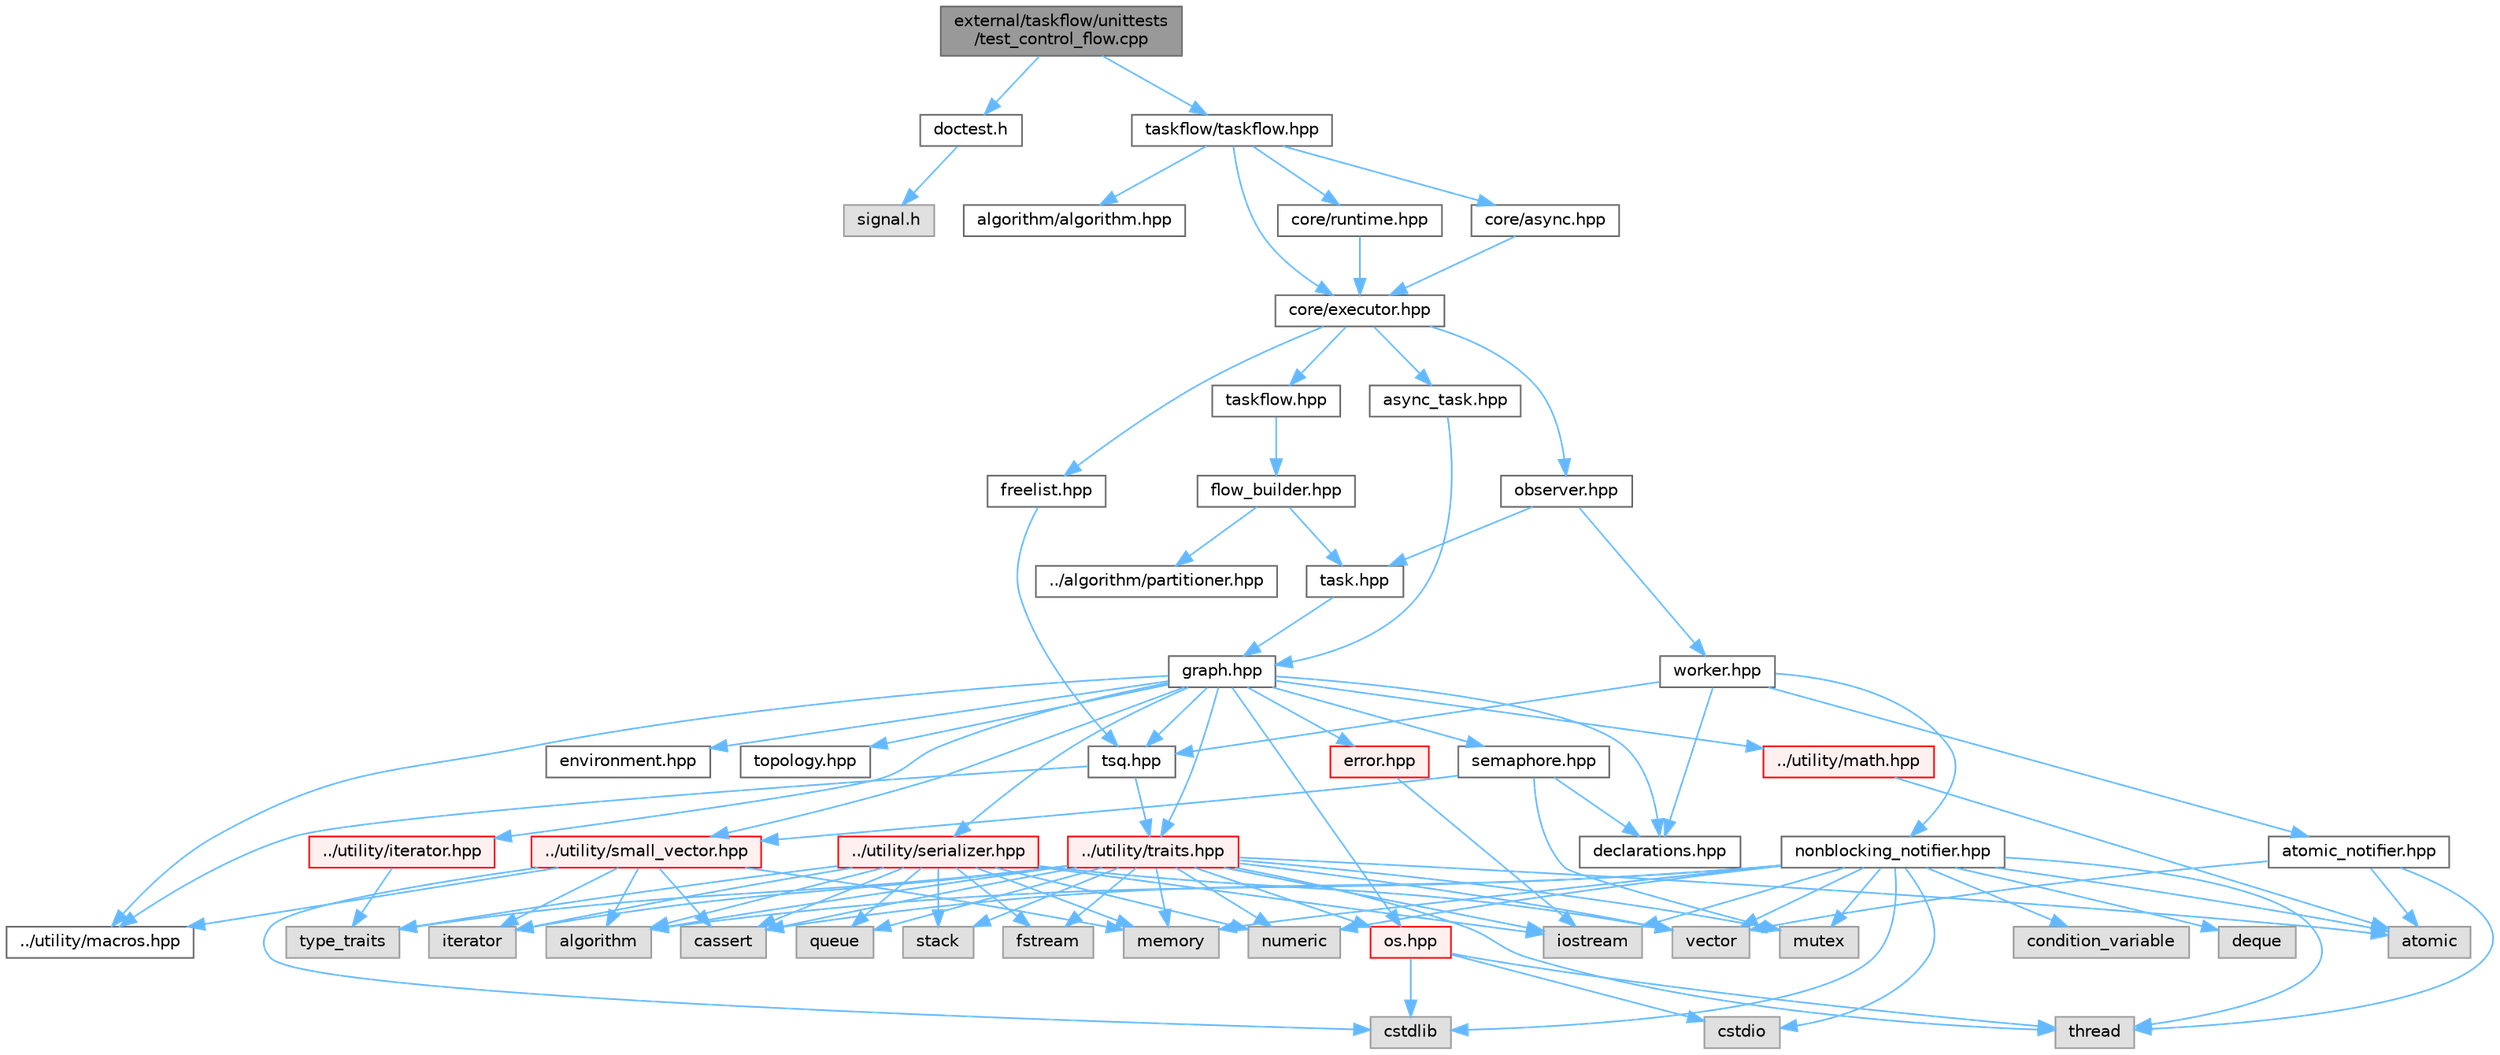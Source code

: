 digraph "external/taskflow/unittests/test_control_flow.cpp"
{
 // LATEX_PDF_SIZE
  bgcolor="transparent";
  edge [fontname=Helvetica,fontsize=10,labelfontname=Helvetica,labelfontsize=10];
  node [fontname=Helvetica,fontsize=10,shape=box,height=0.2,width=0.4];
  Node1 [id="Node000001",label="external/taskflow/unittests\l/test_control_flow.cpp",height=0.2,width=0.4,color="gray40", fillcolor="grey60", style="filled", fontcolor="black",tooltip=" "];
  Node1 -> Node2 [id="edge98_Node000001_Node000002",color="steelblue1",style="solid",tooltip=" "];
  Node2 [id="Node000002",label="doctest.h",height=0.2,width=0.4,color="grey40", fillcolor="white", style="filled",URL="$doctest_8h.html",tooltip=" "];
  Node2 -> Node3 [id="edge99_Node000002_Node000003",color="steelblue1",style="solid",tooltip=" "];
  Node3 [id="Node000003",label="signal.h",height=0.2,width=0.4,color="grey60", fillcolor="#E0E0E0", style="filled",tooltip=" "];
  Node1 -> Node4 [id="edge100_Node000001_Node000004",color="steelblue1",style="solid",tooltip=" "];
  Node4 [id="Node000004",label="taskflow/taskflow.hpp",height=0.2,width=0.4,color="grey40", fillcolor="white", style="filled",URL="$taskflow_8hpp.html",tooltip="main taskflow include file"];
  Node4 -> Node5 [id="edge101_Node000004_Node000005",color="steelblue1",style="solid",tooltip=" "];
  Node5 [id="Node000005",label="core/executor.hpp",height=0.2,width=0.4,color="grey40", fillcolor="white", style="filled",URL="$executor_8hpp.html",tooltip="executor include file"];
  Node5 -> Node6 [id="edge102_Node000005_Node000006",color="steelblue1",style="solid",tooltip=" "];
  Node6 [id="Node000006",label="observer.hpp",height=0.2,width=0.4,color="grey40", fillcolor="white", style="filled",URL="$observer_8hpp.html",tooltip="observer include file"];
  Node6 -> Node7 [id="edge103_Node000006_Node000007",color="steelblue1",style="solid",tooltip=" "];
  Node7 [id="Node000007",label="task.hpp",height=0.2,width=0.4,color="grey40", fillcolor="white", style="filled",URL="$task_8hpp.html",tooltip="task include file"];
  Node7 -> Node8 [id="edge104_Node000007_Node000008",color="steelblue1",style="solid",tooltip=" "];
  Node8 [id="Node000008",label="graph.hpp",height=0.2,width=0.4,color="grey40", fillcolor="white", style="filled",URL="$taskflow_2core_2graph_8hpp.html",tooltip="graph include file"];
  Node8 -> Node9 [id="edge105_Node000008_Node000009",color="steelblue1",style="solid",tooltip=" "];
  Node9 [id="Node000009",label="../utility/macros.hpp",height=0.2,width=0.4,color="grey40", fillcolor="white", style="filled",URL="$macros_8hpp.html",tooltip=" "];
  Node8 -> Node10 [id="edge106_Node000008_Node000010",color="steelblue1",style="solid",tooltip=" "];
  Node10 [id="Node000010",label="../utility/traits.hpp",height=0.2,width=0.4,color="red", fillcolor="#FFF0F0", style="filled",URL="$taskflow_2utility_2traits_8hpp.html",tooltip=" "];
  Node10 -> Node11 [id="edge107_Node000010_Node000011",color="steelblue1",style="solid",tooltip=" "];
  Node11 [id="Node000011",label="type_traits",height=0.2,width=0.4,color="grey60", fillcolor="#E0E0E0", style="filled",tooltip=" "];
  Node10 -> Node12 [id="edge108_Node000010_Node000012",color="steelblue1",style="solid",tooltip=" "];
  Node12 [id="Node000012",label="iterator",height=0.2,width=0.4,color="grey60", fillcolor="#E0E0E0", style="filled",tooltip=" "];
  Node10 -> Node13 [id="edge109_Node000010_Node000013",color="steelblue1",style="solid",tooltip=" "];
  Node13 [id="Node000013",label="iostream",height=0.2,width=0.4,color="grey60", fillcolor="#E0E0E0", style="filled",tooltip=" "];
  Node10 -> Node14 [id="edge110_Node000010_Node000014",color="steelblue1",style="solid",tooltip=" "];
  Node14 [id="Node000014",label="fstream",height=0.2,width=0.4,color="grey60", fillcolor="#E0E0E0", style="filled",tooltip=" "];
  Node10 -> Node15 [id="edge111_Node000010_Node000015",color="steelblue1",style="solid",tooltip=" "];
  Node15 [id="Node000015",label="mutex",height=0.2,width=0.4,color="grey60", fillcolor="#E0E0E0", style="filled",tooltip=" "];
  Node10 -> Node16 [id="edge112_Node000010_Node000016",color="steelblue1",style="solid",tooltip=" "];
  Node16 [id="Node000016",label="stack",height=0.2,width=0.4,color="grey60", fillcolor="#E0E0E0", style="filled",tooltip=" "];
  Node10 -> Node17 [id="edge113_Node000010_Node000017",color="steelblue1",style="solid",tooltip=" "];
  Node17 [id="Node000017",label="queue",height=0.2,width=0.4,color="grey60", fillcolor="#E0E0E0", style="filled",tooltip=" "];
  Node10 -> Node18 [id="edge114_Node000010_Node000018",color="steelblue1",style="solid",tooltip=" "];
  Node18 [id="Node000018",label="vector",height=0.2,width=0.4,color="grey60", fillcolor="#E0E0E0", style="filled",tooltip=" "];
  Node10 -> Node19 [id="edge115_Node000010_Node000019",color="steelblue1",style="solid",tooltip=" "];
  Node19 [id="Node000019",label="algorithm",height=0.2,width=0.4,color="grey60", fillcolor="#E0E0E0", style="filled",tooltip=" "];
  Node10 -> Node20 [id="edge116_Node000010_Node000020",color="steelblue1",style="solid",tooltip=" "];
  Node20 [id="Node000020",label="memory",height=0.2,width=0.4,color="grey60", fillcolor="#E0E0E0", style="filled",tooltip=" "];
  Node10 -> Node21 [id="edge117_Node000010_Node000021",color="steelblue1",style="solid",tooltip=" "];
  Node21 [id="Node000021",label="atomic",height=0.2,width=0.4,color="grey60", fillcolor="#E0E0E0", style="filled",tooltip=" "];
  Node10 -> Node22 [id="edge118_Node000010_Node000022",color="steelblue1",style="solid",tooltip=" "];
  Node22 [id="Node000022",label="thread",height=0.2,width=0.4,color="grey60", fillcolor="#E0E0E0", style="filled",tooltip=" "];
  Node10 -> Node29 [id="edge119_Node000010_Node000029",color="steelblue1",style="solid",tooltip=" "];
  Node29 [id="Node000029",label="numeric",height=0.2,width=0.4,color="grey60", fillcolor="#E0E0E0", style="filled",tooltip=" "];
  Node10 -> Node32 [id="edge120_Node000010_Node000032",color="steelblue1",style="solid",tooltip=" "];
  Node32 [id="Node000032",label="cassert",height=0.2,width=0.4,color="grey60", fillcolor="#E0E0E0", style="filled",tooltip=" "];
  Node10 -> Node38 [id="edge121_Node000010_Node000038",color="steelblue1",style="solid",tooltip=" "];
  Node38 [id="Node000038",label="os.hpp",height=0.2,width=0.4,color="red", fillcolor="#FFF0F0", style="filled",URL="$os_8hpp.html",tooltip=" "];
  Node38 -> Node39 [id="edge122_Node000038_Node000039",color="steelblue1",style="solid",tooltip=" "];
  Node39 [id="Node000039",label="cstdlib",height=0.2,width=0.4,color="grey60", fillcolor="#E0E0E0", style="filled",tooltip=" "];
  Node38 -> Node40 [id="edge123_Node000038_Node000040",color="steelblue1",style="solid",tooltip=" "];
  Node40 [id="Node000040",label="cstdio",height=0.2,width=0.4,color="grey60", fillcolor="#E0E0E0", style="filled",tooltip=" "];
  Node38 -> Node22 [id="edge124_Node000038_Node000022",color="steelblue1",style="solid",tooltip=" "];
  Node8 -> Node41 [id="edge125_Node000008_Node000041",color="steelblue1",style="solid",tooltip=" "];
  Node41 [id="Node000041",label="../utility/iterator.hpp",height=0.2,width=0.4,color="red", fillcolor="#FFF0F0", style="filled",URL="$iterator_8hpp.html",tooltip=" "];
  Node41 -> Node11 [id="edge126_Node000041_Node000011",color="steelblue1",style="solid",tooltip=" "];
  Node8 -> Node38 [id="edge127_Node000008_Node000038",color="steelblue1",style="solid",tooltip=" "];
  Node8 -> Node43 [id="edge128_Node000008_Node000043",color="steelblue1",style="solid",tooltip=" "];
  Node43 [id="Node000043",label="../utility/math.hpp",height=0.2,width=0.4,color="red", fillcolor="#FFF0F0", style="filled",URL="$math_8hpp.html",tooltip=" "];
  Node43 -> Node21 [id="edge129_Node000043_Node000021",color="steelblue1",style="solid",tooltip=" "];
  Node8 -> Node45 [id="edge130_Node000008_Node000045",color="steelblue1",style="solid",tooltip=" "];
  Node45 [id="Node000045",label="../utility/small_vector.hpp",height=0.2,width=0.4,color="red", fillcolor="#FFF0F0", style="filled",URL="$small__vector_8hpp.html",tooltip="small vector include file"];
  Node45 -> Node9 [id="edge131_Node000045_Node000009",color="steelblue1",style="solid",tooltip=" "];
  Node45 -> Node19 [id="edge132_Node000045_Node000019",color="steelblue1",style="solid",tooltip=" "];
  Node45 -> Node32 [id="edge133_Node000045_Node000032",color="steelblue1",style="solid",tooltip=" "];
  Node45 -> Node39 [id="edge134_Node000045_Node000039",color="steelblue1",style="solid",tooltip=" "];
  Node45 -> Node12 [id="edge135_Node000045_Node000012",color="steelblue1",style="solid",tooltip=" "];
  Node45 -> Node20 [id="edge136_Node000045_Node000020",color="steelblue1",style="solid",tooltip=" "];
  Node8 -> Node48 [id="edge137_Node000008_Node000048",color="steelblue1",style="solid",tooltip=" "];
  Node48 [id="Node000048",label="../utility/serializer.hpp",height=0.2,width=0.4,color="red", fillcolor="#FFF0F0", style="filled",URL="$taskflow_2utility_2serializer_8hpp.html",tooltip=" "];
  Node48 -> Node11 [id="edge138_Node000048_Node000011",color="steelblue1",style="solid",tooltip=" "];
  Node48 -> Node12 [id="edge139_Node000048_Node000012",color="steelblue1",style="solid",tooltip=" "];
  Node48 -> Node13 [id="edge140_Node000048_Node000013",color="steelblue1",style="solid",tooltip=" "];
  Node48 -> Node14 [id="edge141_Node000048_Node000014",color="steelblue1",style="solid",tooltip=" "];
  Node48 -> Node16 [id="edge142_Node000048_Node000016",color="steelblue1",style="solid",tooltip=" "];
  Node48 -> Node17 [id="edge143_Node000048_Node000017",color="steelblue1",style="solid",tooltip=" "];
  Node48 -> Node18 [id="edge144_Node000048_Node000018",color="steelblue1",style="solid",tooltip=" "];
  Node48 -> Node19 [id="edge145_Node000048_Node000019",color="steelblue1",style="solid",tooltip=" "];
  Node48 -> Node20 [id="edge146_Node000048_Node000020",color="steelblue1",style="solid",tooltip=" "];
  Node48 -> Node29 [id="edge147_Node000048_Node000029",color="steelblue1",style="solid",tooltip=" "];
  Node48 -> Node32 [id="edge148_Node000048_Node000032",color="steelblue1",style="solid",tooltip=" "];
  Node8 -> Node52 [id="edge149_Node000008_Node000052",color="steelblue1",style="solid",tooltip=" "];
  Node52 [id="Node000052",label="error.hpp",height=0.2,width=0.4,color="red", fillcolor="#FFF0F0", style="filled",URL="$error_8hpp.html",tooltip=" "];
  Node52 -> Node13 [id="edge150_Node000052_Node000013",color="steelblue1",style="solid",tooltip=" "];
  Node8 -> Node55 [id="edge151_Node000008_Node000055",color="steelblue1",style="solid",tooltip=" "];
  Node55 [id="Node000055",label="declarations.hpp",height=0.2,width=0.4,color="grey40", fillcolor="white", style="filled",URL="$declarations_8hpp.html",tooltip=" "];
  Node8 -> Node56 [id="edge152_Node000008_Node000056",color="steelblue1",style="solid",tooltip=" "];
  Node56 [id="Node000056",label="semaphore.hpp",height=0.2,width=0.4,color="grey40", fillcolor="white", style="filled",URL="$semaphore_8hpp.html",tooltip="semaphore include file"];
  Node56 -> Node15 [id="edge153_Node000056_Node000015",color="steelblue1",style="solid",tooltip=" "];
  Node56 -> Node55 [id="edge154_Node000056_Node000055",color="steelblue1",style="solid",tooltip=" "];
  Node56 -> Node45 [id="edge155_Node000056_Node000045",color="steelblue1",style="solid",tooltip=" "];
  Node8 -> Node57 [id="edge156_Node000008_Node000057",color="steelblue1",style="solid",tooltip=" "];
  Node57 [id="Node000057",label="environment.hpp",height=0.2,width=0.4,color="grey40", fillcolor="white", style="filled",URL="$environment_8hpp.html",tooltip=" "];
  Node8 -> Node58 [id="edge157_Node000008_Node000058",color="steelblue1",style="solid",tooltip=" "];
  Node58 [id="Node000058",label="topology.hpp",height=0.2,width=0.4,color="grey40", fillcolor="white", style="filled",URL="$topology_8hpp.html",tooltip=" "];
  Node8 -> Node59 [id="edge158_Node000008_Node000059",color="steelblue1",style="solid",tooltip=" "];
  Node59 [id="Node000059",label="tsq.hpp",height=0.2,width=0.4,color="grey40", fillcolor="white", style="filled",URL="$tsq_8hpp.html",tooltip="task queue include file"];
  Node59 -> Node9 [id="edge159_Node000059_Node000009",color="steelblue1",style="solid",tooltip=" "];
  Node59 -> Node10 [id="edge160_Node000059_Node000010",color="steelblue1",style="solid",tooltip=" "];
  Node6 -> Node60 [id="edge161_Node000006_Node000060",color="steelblue1",style="solid",tooltip=" "];
  Node60 [id="Node000060",label="worker.hpp",height=0.2,width=0.4,color="grey40", fillcolor="white", style="filled",URL="$worker_8hpp.html",tooltip="worker include file"];
  Node60 -> Node55 [id="edge162_Node000060_Node000055",color="steelblue1",style="solid",tooltip=" "];
  Node60 -> Node59 [id="edge163_Node000060_Node000059",color="steelblue1",style="solid",tooltip=" "];
  Node60 -> Node61 [id="edge164_Node000060_Node000061",color="steelblue1",style="solid",tooltip=" "];
  Node61 [id="Node000061",label="atomic_notifier.hpp",height=0.2,width=0.4,color="grey40", fillcolor="white", style="filled",URL="$atomic__notifier_8hpp.html",tooltip=" "];
  Node61 -> Node21 [id="edge165_Node000061_Node000021",color="steelblue1",style="solid",tooltip=" "];
  Node61 -> Node22 [id="edge166_Node000061_Node000022",color="steelblue1",style="solid",tooltip=" "];
  Node61 -> Node18 [id="edge167_Node000061_Node000018",color="steelblue1",style="solid",tooltip=" "];
  Node60 -> Node62 [id="edge168_Node000060_Node000062",color="steelblue1",style="solid",tooltip=" "];
  Node62 [id="Node000062",label="nonblocking_notifier.hpp",height=0.2,width=0.4,color="grey40", fillcolor="white", style="filled",URL="$nonblocking__notifier_8hpp.html",tooltip=" "];
  Node62 -> Node13 [id="edge169_Node000062_Node000013",color="steelblue1",style="solid",tooltip=" "];
  Node62 -> Node18 [id="edge170_Node000062_Node000018",color="steelblue1",style="solid",tooltip=" "];
  Node62 -> Node39 [id="edge171_Node000062_Node000039",color="steelblue1",style="solid",tooltip=" "];
  Node62 -> Node40 [id="edge172_Node000062_Node000040",color="steelblue1",style="solid",tooltip=" "];
  Node62 -> Node21 [id="edge173_Node000062_Node000021",color="steelblue1",style="solid",tooltip=" "];
  Node62 -> Node20 [id="edge174_Node000062_Node000020",color="steelblue1",style="solid",tooltip=" "];
  Node62 -> Node63 [id="edge175_Node000062_Node000063",color="steelblue1",style="solid",tooltip=" "];
  Node63 [id="Node000063",label="deque",height=0.2,width=0.4,color="grey60", fillcolor="#E0E0E0", style="filled",tooltip=" "];
  Node62 -> Node15 [id="edge176_Node000062_Node000015",color="steelblue1",style="solid",tooltip=" "];
  Node62 -> Node64 [id="edge177_Node000062_Node000064",color="steelblue1",style="solid",tooltip=" "];
  Node64 [id="Node000064",label="condition_variable",height=0.2,width=0.4,color="grey60", fillcolor="#E0E0E0", style="filled",tooltip=" "];
  Node62 -> Node22 [id="edge178_Node000062_Node000022",color="steelblue1",style="solid",tooltip=" "];
  Node62 -> Node19 [id="edge179_Node000062_Node000019",color="steelblue1",style="solid",tooltip=" "];
  Node62 -> Node29 [id="edge180_Node000062_Node000029",color="steelblue1",style="solid",tooltip=" "];
  Node62 -> Node32 [id="edge181_Node000062_Node000032",color="steelblue1",style="solid",tooltip=" "];
  Node5 -> Node65 [id="edge182_Node000005_Node000065",color="steelblue1",style="solid",tooltip=" "];
  Node65 [id="Node000065",label="taskflow.hpp",height=0.2,width=0.4,color="grey40", fillcolor="white", style="filled",URL="$core_2taskflow_8hpp.html",tooltip="taskflow include file"];
  Node65 -> Node66 [id="edge183_Node000065_Node000066",color="steelblue1",style="solid",tooltip=" "];
  Node66 [id="Node000066",label="flow_builder.hpp",height=0.2,width=0.4,color="grey40", fillcolor="white", style="filled",URL="$flow__builder_8hpp.html",tooltip="flow builder include file"];
  Node66 -> Node7 [id="edge184_Node000066_Node000007",color="steelblue1",style="solid",tooltip=" "];
  Node66 -> Node67 [id="edge185_Node000066_Node000067",color="steelblue1",style="solid",tooltip=" "];
  Node67 [id="Node000067",label="../algorithm/partitioner.hpp",height=0.2,width=0.4,color="grey40", fillcolor="white", style="filled",URL="$partitioner_8hpp.html",tooltip="partitioner include file"];
  Node5 -> Node68 [id="edge186_Node000005_Node000068",color="steelblue1",style="solid",tooltip=" "];
  Node68 [id="Node000068",label="async_task.hpp",height=0.2,width=0.4,color="grey40", fillcolor="white", style="filled",URL="$taskflow_2core_2async__task_8hpp.html",tooltip="asynchronous task include file"];
  Node68 -> Node8 [id="edge187_Node000068_Node000008",color="steelblue1",style="solid",tooltip=" "];
  Node5 -> Node69 [id="edge188_Node000005_Node000069",color="steelblue1",style="solid",tooltip=" "];
  Node69 [id="Node000069",label="freelist.hpp",height=0.2,width=0.4,color="grey40", fillcolor="white", style="filled",URL="$freelist_8hpp.html",tooltip=" "];
  Node69 -> Node59 [id="edge189_Node000069_Node000059",color="steelblue1",style="solid",tooltip=" "];
  Node4 -> Node70 [id="edge190_Node000004_Node000070",color="steelblue1",style="solid",tooltip=" "];
  Node70 [id="Node000070",label="core/runtime.hpp",height=0.2,width=0.4,color="grey40", fillcolor="white", style="filled",URL="$runtime_8hpp.html",tooltip=" "];
  Node70 -> Node5 [id="edge191_Node000070_Node000005",color="steelblue1",style="solid",tooltip=" "];
  Node4 -> Node71 [id="edge192_Node000004_Node000071",color="steelblue1",style="solid",tooltip=" "];
  Node71 [id="Node000071",label="core/async.hpp",height=0.2,width=0.4,color="grey40", fillcolor="white", style="filled",URL="$async_8hpp.html",tooltip=" "];
  Node71 -> Node5 [id="edge193_Node000071_Node000005",color="steelblue1",style="solid",tooltip=" "];
  Node4 -> Node72 [id="edge194_Node000004_Node000072",color="steelblue1",style="solid",tooltip=" "];
  Node72 [id="Node000072",label="algorithm/algorithm.hpp",height=0.2,width=0.4,color="grey40", fillcolor="white", style="filled",URL="$algorithm_8hpp.html",tooltip=" "];
}
